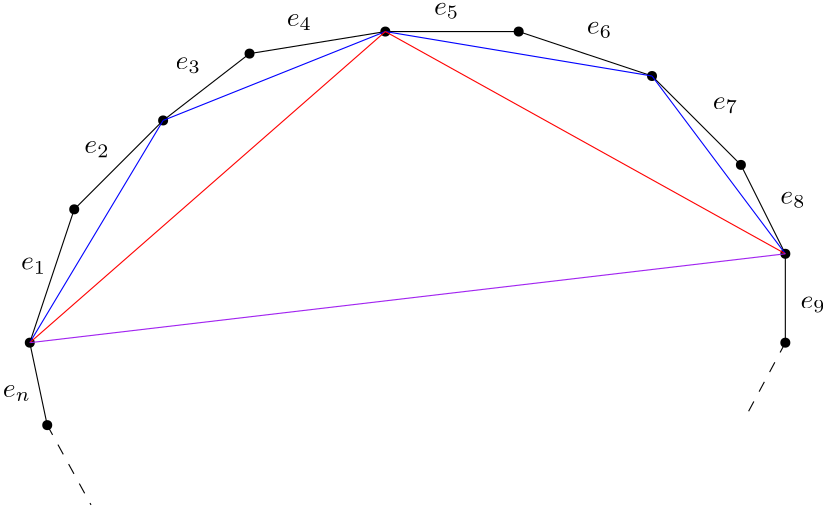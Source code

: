 <?xml version="1.0"?>
<!DOCTYPE ipe SYSTEM "ipe.dtd">
<ipe version="70005" creator="Ipe 7.1.4">
<info created="D:20140924155520" modified="D:20140924171724"/>
<ipestyle name="basic">
<symbol name="arrow/arc(spx)">
<path stroke="sym-stroke" fill="sym-stroke" pen="sym-pen">
0 0 m
-1 0.333 l
-1 -0.333 l
h
</path>
</symbol>
<symbol name="arrow/farc(spx)">
<path stroke="sym-stroke" fill="white" pen="sym-pen">
0 0 m
-1 0.333 l
-1 -0.333 l
h
</path>
</symbol>
<symbol name="mark/circle(sx)" transformations="translations">
<path fill="sym-stroke">
0.6 0 0 0.6 0 0 e
0.4 0 0 0.4 0 0 e
</path>
</symbol>
<symbol name="mark/disk(sx)" transformations="translations">
<path fill="sym-stroke">
0.6 0 0 0.6 0 0 e
</path>
</symbol>
<symbol name="mark/fdisk(sfx)" transformations="translations">
<group>
<path fill="sym-fill">
0.5 0 0 0.5 0 0 e
</path>
<path fill="sym-stroke" fillrule="eofill">
0.6 0 0 0.6 0 0 e
0.4 0 0 0.4 0 0 e
</path>
</group>
</symbol>
<symbol name="mark/box(sx)" transformations="translations">
<path fill="sym-stroke" fillrule="eofill">
-0.6 -0.6 m
0.6 -0.6 l
0.6 0.6 l
-0.6 0.6 l
h
-0.4 -0.4 m
0.4 -0.4 l
0.4 0.4 l
-0.4 0.4 l
h
</path>
</symbol>
<symbol name="mark/square(sx)" transformations="translations">
<path fill="sym-stroke">
-0.6 -0.6 m
0.6 -0.6 l
0.6 0.6 l
-0.6 0.6 l
h
</path>
</symbol>
<symbol name="mark/fsquare(sfx)" transformations="translations">
<group>
<path fill="sym-fill">
-0.5 -0.5 m
0.5 -0.5 l
0.5 0.5 l
-0.5 0.5 l
h
</path>
<path fill="sym-stroke" fillrule="eofill">
-0.6 -0.6 m
0.6 -0.6 l
0.6 0.6 l
-0.6 0.6 l
h
-0.4 -0.4 m
0.4 -0.4 l
0.4 0.4 l
-0.4 0.4 l
h
</path>
</group>
</symbol>
<symbol name="mark/cross(sx)" transformations="translations">
<group>
<path fill="sym-stroke">
-0.43 -0.57 m
0.57 0.43 l
0.43 0.57 l
-0.57 -0.43 l
h
</path>
<path fill="sym-stroke">
-0.43 0.57 m
0.57 -0.43 l
0.43 -0.57 l
-0.57 0.43 l
h
</path>
</group>
</symbol>
<symbol name="arrow/fnormal(spx)">
<path stroke="sym-stroke" fill="white" pen="sym-pen">
0 0 m
-1 0.333 l
-1 -0.333 l
h
</path>
</symbol>
<symbol name="arrow/pointed(spx)">
<path stroke="sym-stroke" fill="sym-stroke" pen="sym-pen">
0 0 m
-1 0.333 l
-0.8 0 l
-1 -0.333 l
h
</path>
</symbol>
<symbol name="arrow/fpointed(spx)">
<path stroke="sym-stroke" fill="white" pen="sym-pen">
0 0 m
-1 0.333 l
-0.8 0 l
-1 -0.333 l
h
</path>
</symbol>
<symbol name="arrow/linear(spx)">
<path stroke="sym-stroke" pen="sym-pen">
-1 0.333 m
0 0 l
-1 -0.333 l
</path>
</symbol>
<symbol name="arrow/fdouble(spx)">
<path stroke="sym-stroke" fill="white" pen="sym-pen">
0 0 m
-1 0.333 l
-1 -0.333 l
h
-1 0 m
-2 0.333 l
-2 -0.333 l
h
</path>
</symbol>
<symbol name="arrow/double(spx)">
<path stroke="sym-stroke" fill="sym-stroke" pen="sym-pen">
0 0 m
-1 0.333 l
-1 -0.333 l
h
-1 0 m
-2 0.333 l
-2 -0.333 l
h
</path>
</symbol>
<pen name="heavier" value="0.8"/>
<pen name="fat" value="1.2"/>
<pen name="ultrafat" value="2"/>
<symbolsize name="large" value="5"/>
<symbolsize name="small" value="2"/>
<symbolsize name="tiny" value="1.1"/>
<arrowsize name="large" value="10"/>
<arrowsize name="small" value="5"/>
<arrowsize name="tiny" value="3"/>
<color name="red" value="1 0 0"/>
<color name="green" value="0 1 0"/>
<color name="blue" value="0 0 1"/>
<color name="yellow" value="1 1 0"/>
<color name="orange" value="1 0.647 0"/>
<color name="gold" value="1 0.843 0"/>
<color name="purple" value="0.627 0.125 0.941"/>
<color name="gray" value="0.745"/>
<color name="brown" value="0.647 0.165 0.165"/>
<color name="navy" value="0 0 0.502"/>
<color name="pink" value="1 0.753 0.796"/>
<color name="seagreen" value="0.18 0.545 0.341"/>
<color name="turquoise" value="0.251 0.878 0.816"/>
<color name="violet" value="0.933 0.51 0.933"/>
<color name="darkblue" value="0 0 0.545"/>
<color name="darkcyan" value="0 0.545 0.545"/>
<color name="darkgray" value="0.663"/>
<color name="darkgreen" value="0 0.392 0"/>
<color name="darkmagenta" value="0.545 0 0.545"/>
<color name="darkorange" value="1 0.549 0"/>
<color name="darkred" value="0.545 0 0"/>
<color name="lightblue" value="0.678 0.847 0.902"/>
<color name="lightcyan" value="0.878 1 1"/>
<color name="lightgray" value="0.827"/>
<color name="lightgreen" value="0.565 0.933 0.565"/>
<color name="lightyellow" value="1 1 0.878"/>
<dashstyle name="dashed" value="[4] 0"/>
<dashstyle name="dotted" value="[1 3] 0"/>
<dashstyle name="dash dotted" value="[4 2 1 2] 0"/>
<dashstyle name="dash dot dotted" value="[4 2 1 2 1 2] 0"/>
<textsize name="large" value="\large"/>
<textsize name="Large" value="\Large"/>
<textsize name="LARGE" value="\LARGE"/>
<textsize name="huge" value="\huge"/>
<textsize name="Huge" value="\Huge"/>
<textsize name="small" value="\small"/>
<textsize name="footnote" value="\footnotesize"/>
<textsize name="tiny" value="\tiny"/>
<textstyle name="center" begin="\begin{center}" end="\end{center}"/>
<textstyle name="itemize" begin="\begin{itemize}" end="\end{itemize}"/>
<textstyle name="item" begin="\begin{itemize}\item{}" end="\end{itemize}"/>
<gridsize name="4 pts" value="4"/>
<gridsize name="8 pts (~3 mm)" value="8"/>
<gridsize name="16 pts (~6 mm)" value="16"/>
<gridsize name="32 pts (~12 mm)" value="32"/>
<gridsize name="10 pts (~3.5 mm)" value="10"/>
<gridsize name="20 pts (~7 mm)" value="20"/>
<gridsize name="14 pts (~5 mm)" value="14"/>
<gridsize name="28 pts (~10 mm)" value="28"/>
<gridsize name="56 pts (~20 mm)" value="56"/>
<anglesize name="90 deg" value="90"/>
<anglesize name="60 deg" value="60"/>
<anglesize name="45 deg" value="45"/>
<anglesize name="30 deg" value="30"/>
<anglesize name="22.5 deg" value="22.5"/>
<tiling name="falling" angle="-60" step="4" width="1"/>
<tiling name="rising" angle="30" step="4" width="1"/>
</ipestyle>
<page>
<layer name="alpha"/>
<view layers="alpha" active="alpha"/>
<path layer="alpha" stroke="black">
128 608 m
144 656 l
176 688 l
207.111 712.065 l
256 720 l
304 720 l
352 704 l
384 672 l
400 640 l
400 608 l
400 608 l
</path>
<use name="mark/disk(sx)" pos="128 608" size="normal" stroke="black"/>
<use name="mark/disk(sx)" pos="144 656" size="normal" stroke="black"/>
<use name="mark/disk(sx)" pos="176 688" size="normal" stroke="black"/>
<use matrix="1 0 0 1 -0.888986 8.06516" name="mark/disk(sx)" pos="208 704" size="normal" stroke="black"/>
<use name="mark/disk(sx)" pos="256 720" size="normal" stroke="black"/>
<use name="mark/disk(sx)" pos="304 720" size="normal" stroke="black"/>
<use name="mark/disk(sx)" pos="352 704" size="normal" stroke="black"/>
<use name="mark/disk(sx)" pos="384 672" size="normal" stroke="black"/>
<use name="mark/disk(sx)" pos="400 640" size="normal" stroke="black"/>
<use name="mark/disk(sx)" pos="400 608" size="normal" stroke="black"/>
<path stroke="blue">
128 608 m
176 688 l
</path>
<path stroke="blue">
176 688 m
256 720 l
</path>
<path stroke="blue">
256 720 m
352 704 l
</path>
<path stroke="blue">
352 704 m
400 640 l
</path>
<path stroke="red">
128 608 m
256 720 l
400 640 l
</path>
<path stroke="purple">
128 608 m
400 640 l
</path>
<text transformations="translations" pos="124.831 634.337" stroke="black" type="label" width="9.108" height="4.294" depth="1.49" valign="baseline">$e_1$</text>
<text matrix="1 0 0 1 -1 -5" transformations="translations" pos="148.64 681.254" stroke="black" type="label" width="9.108" height="4.294" depth="1.49" valign="baseline">$e_2$</text>
<text transformations="translations" pos="180.501 706.463" stroke="black" type="label" width="9.108" height="4.294" depth="1.49" valign="baseline">$e_3$</text>
<text matrix="1 0 0 1 -1 -3" transformations="translations" pos="221.466 725.02" stroke="black" type="label" width="9.108" height="4.294" depth="1.49" valign="baseline">$e_4$</text>
<text matrix="1 0 0 1 -4 0" transformations="translations" pos="277.487 726.07" stroke="black" type="label" width="9.108" height="4.294" depth="1.49" valign="baseline">$e_5$</text>
<text matrix="1 0 0 1 8 -2" transformations="translations" pos="320.552 721.168" stroke="black" type="label" width="9.108" height="4.294" depth="1.49" valign="baseline">$e_6$</text>
<text matrix="1 0 0 1 -2 1" transformations="translations" pos="375.873 691.057" stroke="black" type="label" width="9.108" height="4.294" depth="1.49" valign="baseline">$e_7$</text>
<text matrix="1 0 0 1 -5 2" transformations="translations" pos="403.183 656.045" stroke="black" type="label" width="9.108" height="4.294" depth="1.49" valign="baseline">$e_8$</text>
<text matrix="1 0 0 1 -3 0" transformations="translations" pos="408.434 620.332" stroke="black" type="label" width="9.108" height="4.294" depth="1.49" valign="baseline">$e_9$</text>
<path stroke="black">
128 608 m
134.284 578.316 l
</path>
<use name="mark/disk(sx)" pos="134.284 578.316" size="normal" stroke="black"/>
<text matrix="1 0 0 1 -2 0" transformations="translations" pos="120.279 588.47" stroke="black" type="label" width="10.062" height="4.294" depth="1.49" valign="baseline">$e_n$</text>
<path stroke="black" dash="dashed">
134.284 578.316 m
150.04 549.606 l
</path>
<path stroke="black" dash="dashed">
400 608 m
386.727 583.218 l
</path>
</page>
</ipe>
